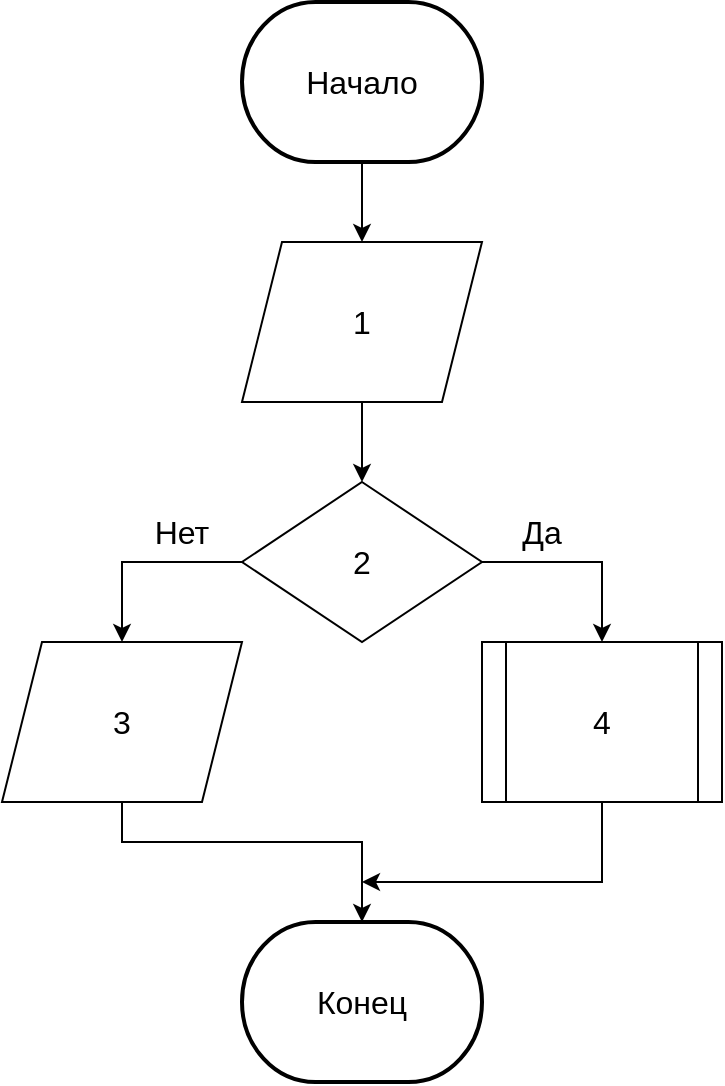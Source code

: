 <mxfile version="20.5.1" type="device"><diagram id="bapP7203xiMq4pGoNxuJ" name="Страница 1"><mxGraphModel dx="1038" dy="523" grid="1" gridSize="10" guides="1" tooltips="1" connect="1" arrows="1" fold="1" page="1" pageScale="1" pageWidth="827" pageHeight="1169" math="0" shadow="0"><root><mxCell id="0"/><mxCell id="1" parent="0"/><mxCell id="xWibM8Qsefz-QHoGnPLA-97" value="&lt;font style=&quot;font-size: 16px;&quot;&gt;Конец&lt;/font&gt;" style="strokeWidth=2;html=1;shape=mxgraph.flowchart.terminator;whiteSpace=wrap;" vertex="1" parent="1"><mxGeometry x="320" y="540" width="120" height="80" as="geometry"/></mxCell><mxCell id="xWibM8Qsefz-QHoGnPLA-177" style="edgeStyle=orthogonalEdgeStyle;rounded=0;orthogonalLoop=1;jettySize=auto;html=1;entryX=0.5;entryY=0;entryDx=0;entryDy=0;fontSize=16;endArrow=classic;endFill=1;" edge="1" parent="1" source="xWibM8Qsefz-QHoGnPLA-139" target="xWibM8Qsefz-QHoGnPLA-176"><mxGeometry relative="1" as="geometry"/></mxCell><mxCell id="xWibM8Qsefz-QHoGnPLA-139" value="&lt;font style=&quot;font-size: 16px;&quot;&gt;Начало&lt;/font&gt;" style="strokeWidth=2;html=1;shape=mxgraph.flowchart.terminator;whiteSpace=wrap;" vertex="1" parent="1"><mxGeometry x="320" y="80" width="120" height="80" as="geometry"/></mxCell><mxCell id="xWibM8Qsefz-QHoGnPLA-150" style="edgeStyle=orthogonalEdgeStyle;rounded=0;orthogonalLoop=1;jettySize=auto;html=1;entryX=0.5;entryY=0;entryDx=0;entryDy=0;fontSize=16;" edge="1" parent="1" source="xWibM8Qsefz-QHoGnPLA-152"><mxGeometry relative="1" as="geometry"><Array as="points"><mxPoint x="500" y="360"/></Array><mxPoint x="500" y="400" as="targetPoint"/></mxGeometry></mxCell><mxCell id="xWibM8Qsefz-QHoGnPLA-151" style="edgeStyle=orthogonalEdgeStyle;rounded=0;orthogonalLoop=1;jettySize=auto;html=1;fontSize=16;" edge="1" parent="1" source="xWibM8Qsefz-QHoGnPLA-152"><mxGeometry relative="1" as="geometry"><Array as="points"><mxPoint x="260" y="360"/></Array><mxPoint x="260" y="400" as="targetPoint"/></mxGeometry></mxCell><mxCell id="xWibM8Qsefz-QHoGnPLA-152" value="2" style="rhombus;whiteSpace=wrap;html=1;fontSize=16;" vertex="1" parent="1"><mxGeometry x="320" y="320" width="120" height="80" as="geometry"/></mxCell><mxCell id="xWibM8Qsefz-QHoGnPLA-153" value="Да" style="text;html=1;strokeColor=none;fillColor=none;align=center;verticalAlign=middle;whiteSpace=wrap;rounded=0;fontSize=16;" vertex="1" parent="1"><mxGeometry x="440" y="330" width="60" height="30" as="geometry"/></mxCell><mxCell id="xWibM8Qsefz-QHoGnPLA-154" value="Нет" style="text;html=1;strokeColor=none;fillColor=none;align=center;verticalAlign=middle;whiteSpace=wrap;rounded=0;fontSize=16;" vertex="1" parent="1"><mxGeometry x="260" y="330" width="60" height="30" as="geometry"/></mxCell><mxCell id="xWibM8Qsefz-QHoGnPLA-173" style="edgeStyle=orthogonalEdgeStyle;rounded=0;orthogonalLoop=1;jettySize=auto;html=1;fontSize=16;endArrow=classic;endFill=1;" edge="1" parent="1" source="xWibM8Qsefz-QHoGnPLA-171"><mxGeometry relative="1" as="geometry"><mxPoint x="380" y="520" as="targetPoint"/><Array as="points"><mxPoint x="500" y="520"/></Array></mxGeometry></mxCell><mxCell id="xWibM8Qsefz-QHoGnPLA-171" value="4" style="shape=process;whiteSpace=wrap;html=1;backgroundOutline=1;fontSize=16;" vertex="1" parent="1"><mxGeometry x="440" y="400" width="120" height="80" as="geometry"/></mxCell><mxCell id="xWibM8Qsefz-QHoGnPLA-175" style="edgeStyle=orthogonalEdgeStyle;rounded=0;orthogonalLoop=1;jettySize=auto;html=1;entryX=0.5;entryY=0;entryDx=0;entryDy=0;entryPerimeter=0;fontSize=16;endArrow=classic;endFill=1;" edge="1" parent="1" source="xWibM8Qsefz-QHoGnPLA-174" target="xWibM8Qsefz-QHoGnPLA-97"><mxGeometry relative="1" as="geometry"><Array as="points"><mxPoint x="260" y="500"/><mxPoint x="380" y="500"/></Array></mxGeometry></mxCell><mxCell id="xWibM8Qsefz-QHoGnPLA-174" value="3" style="shape=parallelogram;perimeter=parallelogramPerimeter;whiteSpace=wrap;html=1;fixedSize=1;fontSize=16;" vertex="1" parent="1"><mxGeometry x="200" y="400" width="120" height="80" as="geometry"/></mxCell><mxCell id="xWibM8Qsefz-QHoGnPLA-178" style="edgeStyle=orthogonalEdgeStyle;rounded=0;orthogonalLoop=1;jettySize=auto;html=1;entryX=0.5;entryY=0;entryDx=0;entryDy=0;fontSize=16;endArrow=classic;endFill=1;" edge="1" parent="1" source="xWibM8Qsefz-QHoGnPLA-176" target="xWibM8Qsefz-QHoGnPLA-152"><mxGeometry relative="1" as="geometry"/></mxCell><mxCell id="xWibM8Qsefz-QHoGnPLA-176" value="1" style="shape=parallelogram;perimeter=parallelogramPerimeter;whiteSpace=wrap;html=1;fixedSize=1;fontSize=16;" vertex="1" parent="1"><mxGeometry x="320" y="200" width="120" height="80" as="geometry"/></mxCell></root></mxGraphModel></diagram></mxfile>